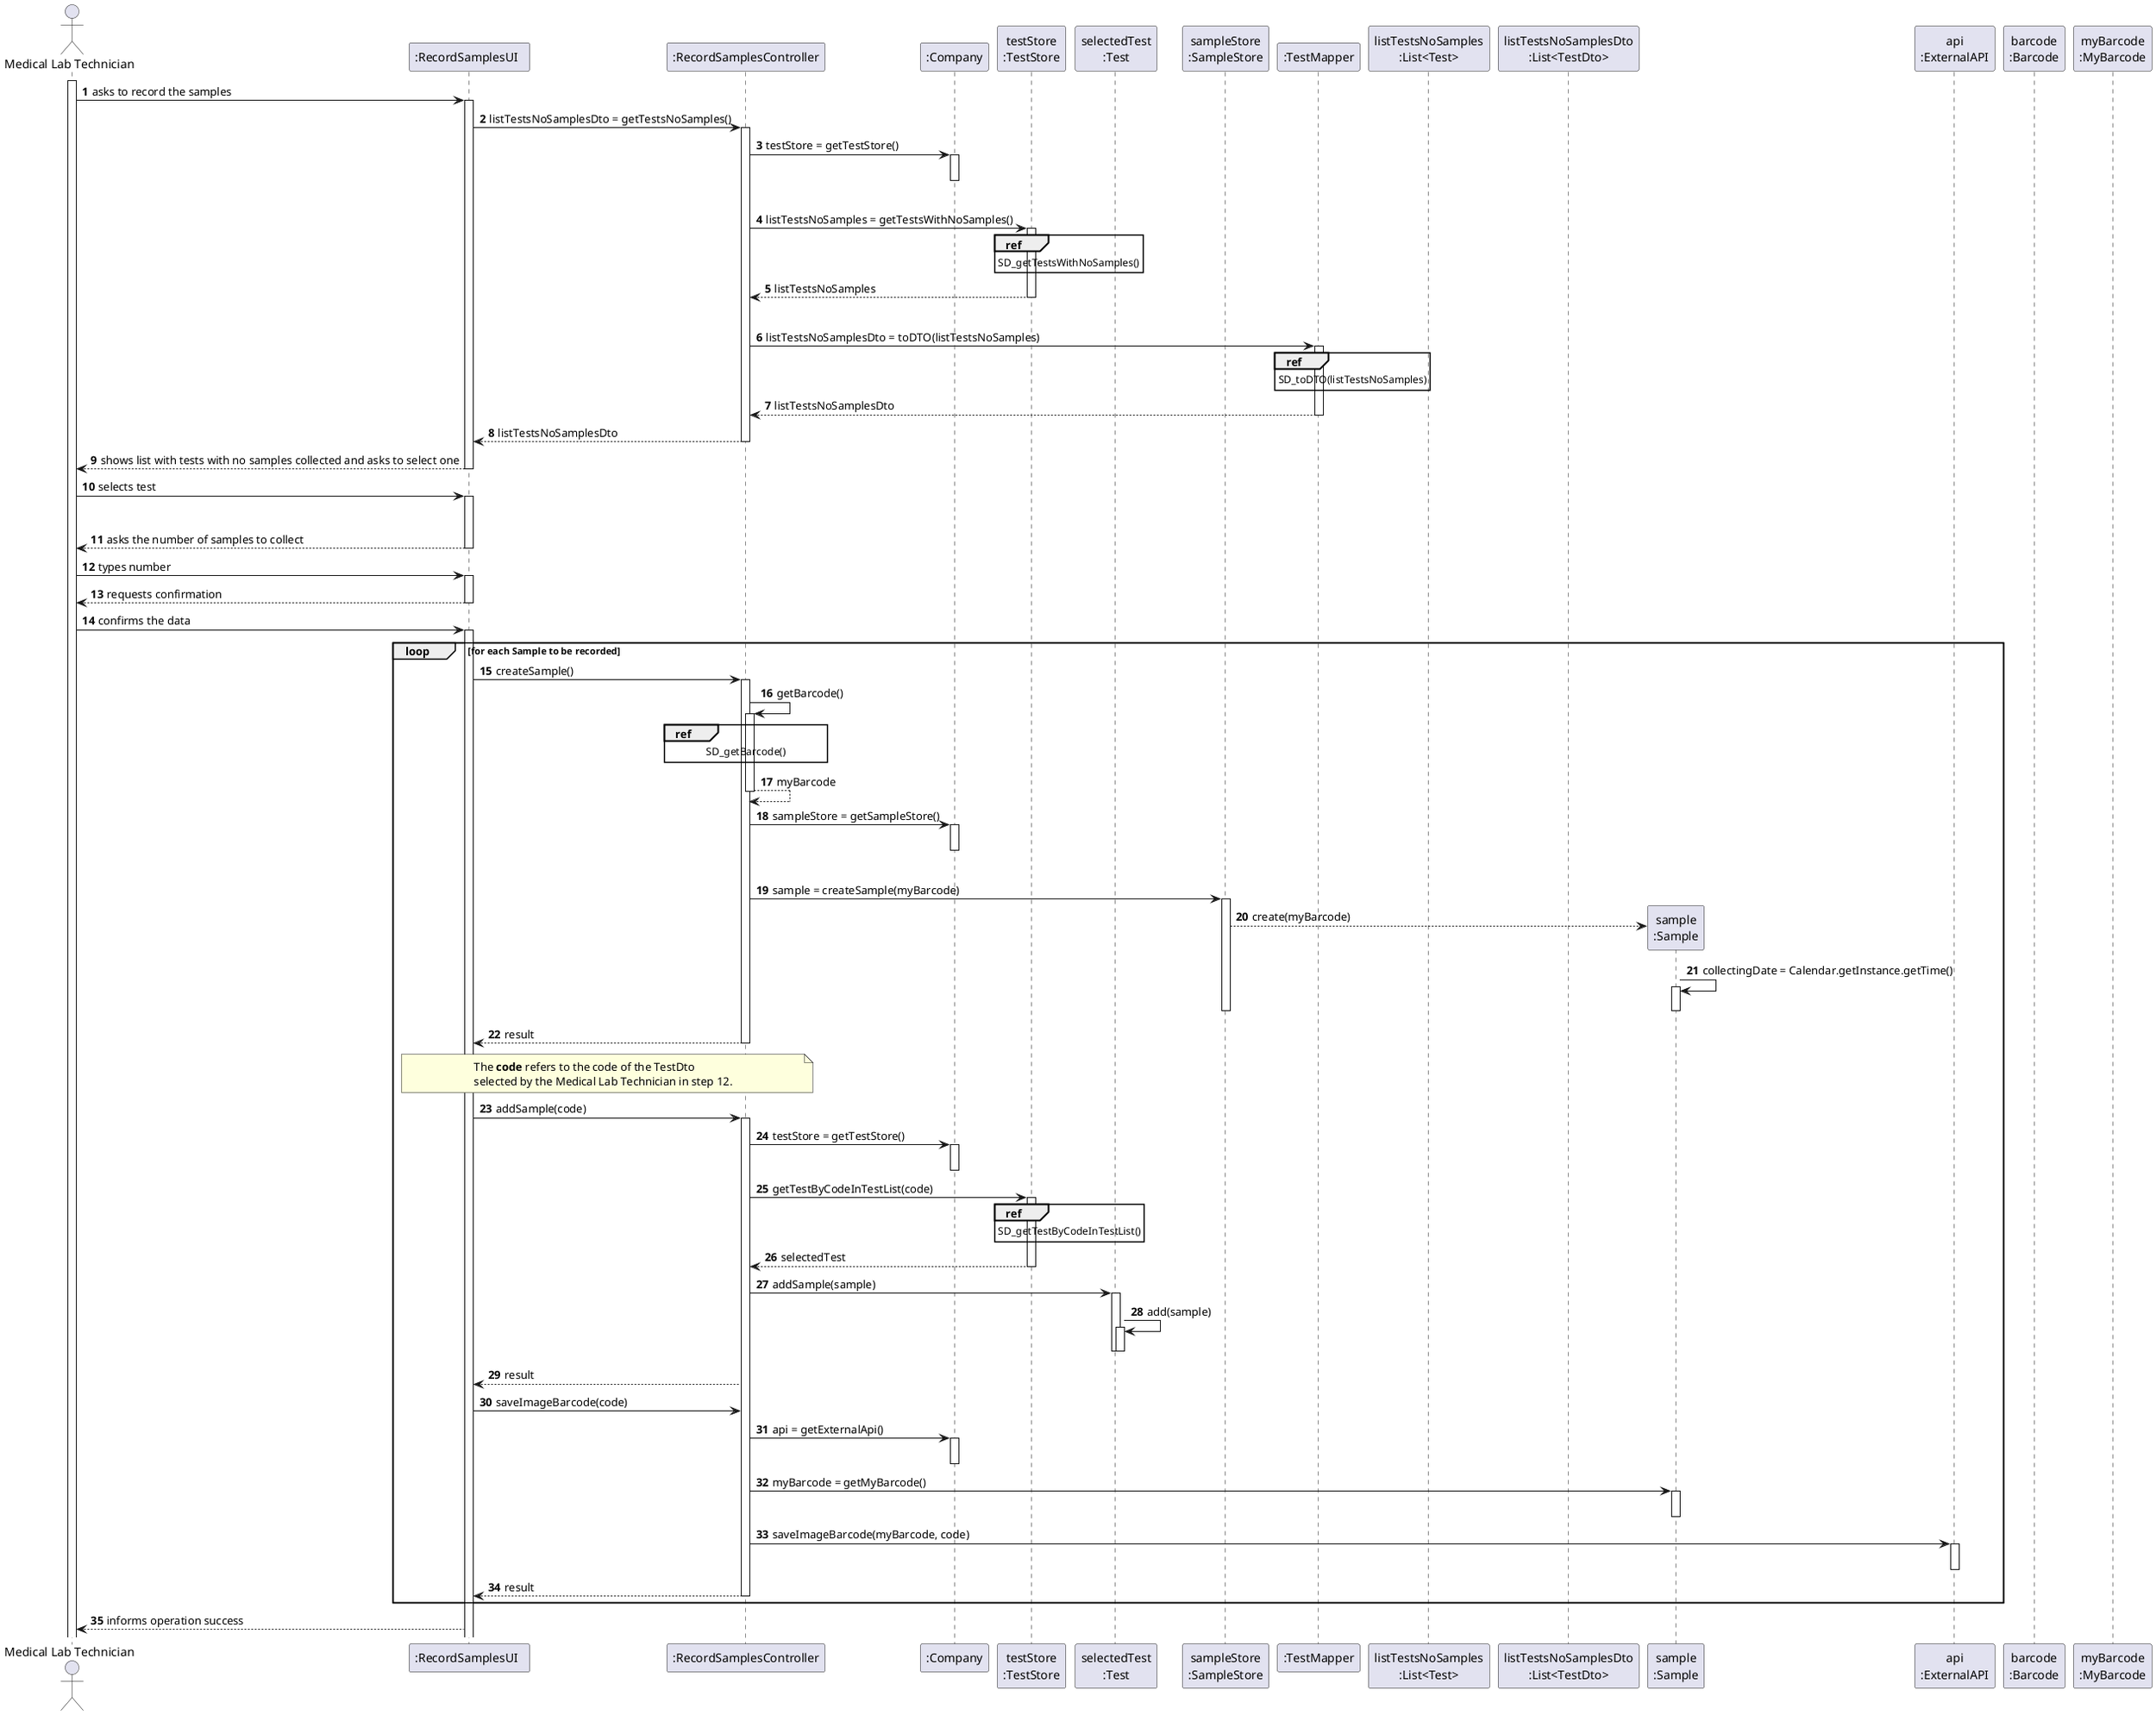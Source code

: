 @startuml

autonumber

actor "Medical Lab Technician" as MLT

participant ":RecordSamplesUI  " as UI
participant ":RecordSamplesController" as CTRL
participant ":Company" as COMPANY
participant "testStore\n:TestStore" as TEST_STORE
participant "selectedTest\n:Test" as SELECTED_TEST
participant "sampleStore\n:SampleStore" as SAMPLE_STORE
participant ":TestMapper" as TEST_MAPPER
participant "listTestsNoSamples\n:List<Test>" as LIST_TESTS_NO_SAMPLES
participant "listTestsNoSamplesDto\n:List<TestDto>" as LIST_TESTS_NO_SAMPLES_DTO
participant "sample\n:Sample" as SAMPLE
participant "api\n:ExternalAPI" as API
participant "barcode\n:Barcode" as BARCODE
participant "myBarcode\n:MyBarcode" as MY_BARCODE

activate MLT
MLT -> UI : asks to record the samples
activate UI

UI -> CTRL : listTestsNoSamplesDto = getTestsNoSamples()
activate CTRL

CTRL -> COMPANY : testStore = getTestStore()
activate COMPANY
|||
deactivate COMPANY

CTRL -> TEST_STORE : listTestsNoSamples = getTestsWithNoSamples()
activate TEST_STORE

ref over TEST_STORE
SD_getTestsWithNoSamples()
end

TEST_STORE --> CTRL : listTestsNoSamples
deactivate TEST_STORE
|||

CTRL -> TEST_MAPPER : listTestsNoSamplesDto = toDTO(listTestsNoSamples)
activate TEST_MAPPER

ref over TEST_MAPPER
SD_toDTO(listTestsNoSamples)
end

TEST_MAPPER --> CTRL : listTestsNoSamplesDto
deactivate TEST_MAPPER

CTRL --> UI : listTestsNoSamplesDto
deactivate CTRL

UI --> MLT : shows list with tests with no samples collected and asks to select one
deactivate UI


MLT -> UI : selects test
activate UI

/'UI -> UI : selectedTestDto = (TestDto) Utils.showAndSelectOne(listTestWithNoSamplesDto, "msg")
activate UI
deactivate UI'/

/'note over UI, CTRL
The **code** refers to the code of the TestDto
selected by the Medical Lab Technician.
end note
UI -> CTRL : selectedTest = getTestByCode(code)
activate CTRL

CTRL -> COMPANY : testStore = getTestStore()
activate COMPANY
deactivate COMPANY

CTRL -> TEST_STORE : selectedTest = getTestByCode(code)
activate TEST_STORE
TEST_STORE --> SELECTED_TEST** : create()
TEST_STORE --> CTRL : selectedTest
deactivate TEST_STORE

CTRL --> UI : selectedTest'/

deactivate CTRL


UI --> MLT : asks the number of samples to collect
deactivate UI

MLT -> UI : types number
activate UI

UI --> MLT : requests confirmation
deactivate UI

MLT -> UI : confirms the data
activate UI

loop for each Sample to be recorded
UI -> CTRL : createSample()
activate CTRL

CTRL -> CTRL : getBarcode()
activate CTRL
ref over CTRL
SD_getBarcode()
end
CTRL --> CTRL : myBarcode
deactivate CTRL

CTRL -> COMPANY : sampleStore = getSampleStore()
activate COMPANY
|||
deactivate COMPANY


CTRL -> SAMPLE_STORE : sample = createSample(myBarcode)
activate SAMPLE_STORE

SAMPLE_STORE --> SAMPLE** : create(myBarcode)

SAMPLE -> SAMPLE : collectingDate = Calendar.getInstance.getTime()
activate SAMPLE
deactivate SAMPLE

deactivate SAMPLE_STORE

/'
SAMPLE -> SAMPLE : api = getExternalAPI()
activate SAMPLE
deactivate SAMPLE
'/


/'
SAMPLE -> API : barcode = getBarcode(barcodeNumber)
activate API
'/
/'
API --> BARCODE** : create(barcodeNumber)

API --> SAMPLE : barcode'/
/'deactivate SAMPLE'/
deactivate COMPANY
deactivate API

CTRL --> UI : result
deactivate CTRL



/'UI --> MLT : shows data and requests confirmation

MLT -> UI : confirms the data'/

/' SAVESAMPLE()
UI -> CTRL : saveSample()
activate CTRL

CTRL -> COMPANY : sampleStore = getSampleStore()
activate COMPANY
deactivate COMPANY

CTRL -> SAMPLE_STORE : saveSample(sample)
activate SAMPLE_STORE


SAMPLE_STORE -> SAMPLE_STORE : validateSample(sample)
activate SAMPLE_STORE
deactivate SAMPLE_STORE

SAMPLE_STORE -> SAMPLE_STORE : addSample(sample)
activate SAMPLE_STORE
deactivate SAMPLE_STORE

CTRL --> UI : result

deactivate SAMPLE_STORE
'/


note over UI, CTRL
The **code** refers to the code of the TestDto
selected by the Medical Lab Technician in step 12.
end note
UI -> CTRL : addSample(code)
activate CTRL




CTRL -> COMPANY : testStore = getTestStore()
activate COMPANY
deactivate COMPANY

CTRL -> TEST_STORE : getTestByCodeInTestList(code)
activate TEST_STORE
ref over TEST_STORE
SD_getTestByCodeInTestList()
end
TEST_STORE --> CTRL : selectedTest
deactivate TEST_STORE

CTRL -> SELECTED_TEST : addSample(sample)
activate SELECTED_TEST

SELECTED_TEST -> SELECTED_TEST : add(sample)
activate SELECTED_TEST
deactivate SELECTED_TEST

deactivate SELECTED_TEST


/'dentro do método addSample, vai-se verificar se a sample já está lá?'/

CTRL --> UI : result

UI -> CTRL : saveImageBarcode(code)

CTRL -> COMPANY : api = getExternalApi()
activate COMPANY
deactivate COMPANY

CTRL -> SAMPLE : myBarcode = getMyBarcode()
activate SAMPLE
deactivate SAMPLE

CTRL -> API : saveImageBarcode(myBarcode, code)
activate API
deactivate API

CTRL --> UI : result

deactivate CTRL

end

UI --> MLT : informs operation success


/'colocar requests confirmation
e confirms the data em cima'/



@enduml